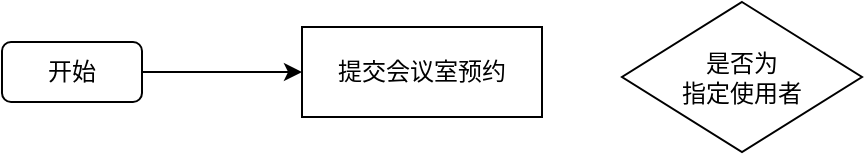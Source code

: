 <mxfile version="15.5.4" type="github">
  <diagram id="gN2CgmF_Tn5y9q0DE9BQ" name="Page-1">
    <mxGraphModel dx="1178" dy="659" grid="1" gridSize="10" guides="1" tooltips="1" connect="1" arrows="1" fold="1" page="1" pageScale="1" pageWidth="827" pageHeight="1169" math="0" shadow="0">
      <root>
        <mxCell id="0" />
        <mxCell id="1" parent="0" />
        <mxCell id="fREWHRoIH6fhRUN0-L7m-3" value="" style="edgeStyle=orthogonalEdgeStyle;rounded=0;orthogonalLoop=1;jettySize=auto;html=1;" edge="1" parent="1" source="fREWHRoIH6fhRUN0-L7m-1" target="fREWHRoIH6fhRUN0-L7m-2">
          <mxGeometry relative="1" as="geometry" />
        </mxCell>
        <mxCell id="fREWHRoIH6fhRUN0-L7m-1" value="开始" style="rounded=1;whiteSpace=wrap;html=1;" vertex="1" parent="1">
          <mxGeometry x="50" y="220" width="70" height="30" as="geometry" />
        </mxCell>
        <mxCell id="fREWHRoIH6fhRUN0-L7m-2" value="提交会议室预约" style="rounded=0;whiteSpace=wrap;html=1;" vertex="1" parent="1">
          <mxGeometry x="200" y="212.5" width="120" height="45" as="geometry" />
        </mxCell>
        <mxCell id="fREWHRoIH6fhRUN0-L7m-5" value="是否为&lt;br&gt;指定使用者" style="rhombus;whiteSpace=wrap;html=1;" vertex="1" parent="1">
          <mxGeometry x="360" y="200" width="120" height="75" as="geometry" />
        </mxCell>
      </root>
    </mxGraphModel>
  </diagram>
</mxfile>
